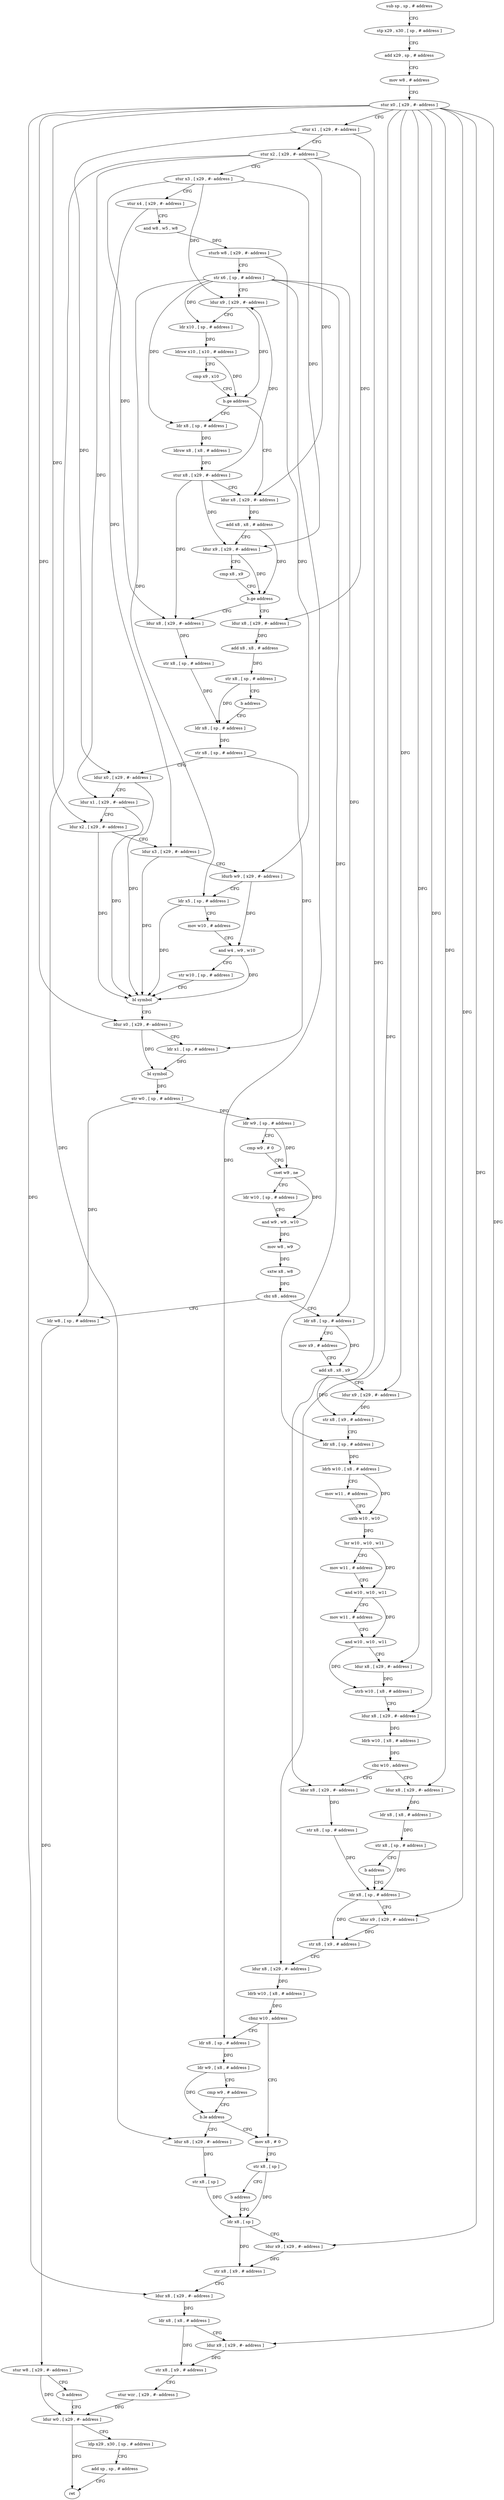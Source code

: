 digraph "func" {
"4284840" [label = "sub sp , sp , # address" ]
"4284844" [label = "stp x29 , x30 , [ sp , # address ]" ]
"4284848" [label = "add x29 , sp , # address" ]
"4284852" [label = "mov w8 , # address" ]
"4284856" [label = "stur x0 , [ x29 , #- address ]" ]
"4284860" [label = "stur x1 , [ x29 , #- address ]" ]
"4284864" [label = "stur x2 , [ x29 , #- address ]" ]
"4284868" [label = "stur x3 , [ x29 , #- address ]" ]
"4284872" [label = "stur x4 , [ x29 , #- address ]" ]
"4284876" [label = "and w8 , w5 , w8" ]
"4284880" [label = "sturb w8 , [ x29 , #- address ]" ]
"4284884" [label = "str x6 , [ sp , # address ]" ]
"4284888" [label = "ldur x9 , [ x29 , #- address ]" ]
"4284892" [label = "ldr x10 , [ sp , # address ]" ]
"4284896" [label = "ldrsw x10 , [ x10 , # address ]" ]
"4284900" [label = "cmp x9 , x10" ]
"4284904" [label = "b.ge address" ]
"4284920" [label = "ldur x8 , [ x29 , #- address ]" ]
"4284908" [label = "ldr x8 , [ sp , # address ]" ]
"4284924" [label = "add x8 , x8 , # address" ]
"4284928" [label = "ldur x9 , [ x29 , #- address ]" ]
"4284932" [label = "cmp x8 , x9" ]
"4284936" [label = "b.ge address" ]
"4284956" [label = "ldur x8 , [ x29 , #- address ]" ]
"4284940" [label = "ldur x8 , [ x29 , #- address ]" ]
"4284912" [label = "ldrsw x8 , [ x8 , # address ]" ]
"4284916" [label = "stur x8 , [ x29 , #- address ]" ]
"4284960" [label = "str x8 , [ sp , # address ]" ]
"4284964" [label = "ldr x8 , [ sp , # address ]" ]
"4284944" [label = "add x8 , x8 , # address" ]
"4284948" [label = "str x8 , [ sp , # address ]" ]
"4284952" [label = "b address" ]
"4285072" [label = "ldr x8 , [ sp , # address ]" ]
"4285076" [label = "mov x9 , # address" ]
"4285080" [label = "add x8 , x8 , x9" ]
"4285084" [label = "ldur x9 , [ x29 , #- address ]" ]
"4285088" [label = "str x8 , [ x9 , # address ]" ]
"4285092" [label = "ldr x8 , [ sp , # address ]" ]
"4285096" [label = "ldrb w10 , [ x8 , # address ]" ]
"4285100" [label = "mov w11 , # address" ]
"4285104" [label = "uxtb w10 , w10" ]
"4285108" [label = "lsr w10 , w10 , w11" ]
"4285112" [label = "mov w11 , # address" ]
"4285116" [label = "and w10 , w10 , w11" ]
"4285120" [label = "mov w11 , # address" ]
"4285124" [label = "and w10 , w10 , w11" ]
"4285128" [label = "ldur x8 , [ x29 , #- address ]" ]
"4285132" [label = "strb w10 , [ x8 , # address ]" ]
"4285136" [label = "ldur x8 , [ x29 , #- address ]" ]
"4285140" [label = "ldrb w10 , [ x8 , # address ]" ]
"4285144" [label = "cbz w10 , address" ]
"4285164" [label = "ldur x8 , [ x29 , #- address ]" ]
"4285148" [label = "ldur x8 , [ x29 , #- address ]" ]
"4285060" [label = "ldr w8 , [ sp , # address ]" ]
"4285064" [label = "stur w8 , [ x29 , #- address ]" ]
"4285068" [label = "b address" ]
"4285264" [label = "ldur w0 , [ x29 , #- address ]" ]
"4284968" [label = "str x8 , [ sp , # address ]" ]
"4284972" [label = "ldur x0 , [ x29 , #- address ]" ]
"4284976" [label = "ldur x1 , [ x29 , #- address ]" ]
"4284980" [label = "ldur x2 , [ x29 , #- address ]" ]
"4284984" [label = "ldur x3 , [ x29 , #- address ]" ]
"4284988" [label = "ldurb w9 , [ x29 , #- address ]" ]
"4284992" [label = "ldr x5 , [ sp , # address ]" ]
"4284996" [label = "mov w10 , # address" ]
"4285000" [label = "and w4 , w9 , w10" ]
"4285004" [label = "str w10 , [ sp , # address ]" ]
"4285008" [label = "bl symbol" ]
"4285012" [label = "ldur x0 , [ x29 , #- address ]" ]
"4285016" [label = "ldr x1 , [ sp , # address ]" ]
"4285020" [label = "bl symbol" ]
"4285024" [label = "str w0 , [ sp , # address ]" ]
"4285028" [label = "ldr w9 , [ sp , # address ]" ]
"4285032" [label = "cmp w9 , # 0" ]
"4285036" [label = "cset w9 , ne" ]
"4285040" [label = "ldr w10 , [ sp , # address ]" ]
"4285044" [label = "and w9 , w9 , w10" ]
"4285048" [label = "mov w8 , w9" ]
"4285052" [label = "sxtw x8 , w8" ]
"4285056" [label = "cbz x8 , address" ]
"4285168" [label = "str x8 , [ sp , # address ]" ]
"4285172" [label = "ldr x8 , [ sp , # address ]" ]
"4285152" [label = "ldr x8 , [ x8 , # address ]" ]
"4285156" [label = "str x8 , [ sp , # address ]" ]
"4285160" [label = "b address" ]
"4285268" [label = "ldp x29 , x30 , [ sp , # address ]" ]
"4285272" [label = "add sp , sp , # address" ]
"4285276" [label = "ret" ]
"4285212" [label = "mov x8 , # 0" ]
"4285216" [label = "str x8 , [ sp ]" ]
"4285220" [label = "b address" ]
"4285232" [label = "ldr x8 , [ sp ]" ]
"4285196" [label = "ldr x8 , [ sp , # address ]" ]
"4285200" [label = "ldr w9 , [ x8 , # address ]" ]
"4285204" [label = "cmp w9 , # address" ]
"4285208" [label = "b.le address" ]
"4285224" [label = "ldur x8 , [ x29 , #- address ]" ]
"4285176" [label = "ldur x9 , [ x29 , #- address ]" ]
"4285180" [label = "str x8 , [ x9 , # address ]" ]
"4285184" [label = "ldur x8 , [ x29 , #- address ]" ]
"4285188" [label = "ldrb w10 , [ x8 , # address ]" ]
"4285192" [label = "cbnz w10 , address" ]
"4285236" [label = "ldur x9 , [ x29 , #- address ]" ]
"4285240" [label = "str x8 , [ x9 , # address ]" ]
"4285244" [label = "ldur x8 , [ x29 , #- address ]" ]
"4285248" [label = "ldr x8 , [ x8 , # address ]" ]
"4285252" [label = "ldur x9 , [ x29 , #- address ]" ]
"4285256" [label = "str x8 , [ x9 , # address ]" ]
"4285260" [label = "stur wzr , [ x29 , #- address ]" ]
"4285228" [label = "str x8 , [ sp ]" ]
"4284840" -> "4284844" [ label = "CFG" ]
"4284844" -> "4284848" [ label = "CFG" ]
"4284848" -> "4284852" [ label = "CFG" ]
"4284852" -> "4284856" [ label = "CFG" ]
"4284856" -> "4284860" [ label = "CFG" ]
"4284856" -> "4284980" [ label = "DFG" ]
"4284856" -> "4285012" [ label = "DFG" ]
"4284856" -> "4285084" [ label = "DFG" ]
"4284856" -> "4285128" [ label = "DFG" ]
"4284856" -> "4285136" [ label = "DFG" ]
"4284856" -> "4285148" [ label = "DFG" ]
"4284856" -> "4285176" [ label = "DFG" ]
"4284856" -> "4285184" [ label = "DFG" ]
"4284856" -> "4285236" [ label = "DFG" ]
"4284856" -> "4285244" [ label = "DFG" ]
"4284856" -> "4285252" [ label = "DFG" ]
"4284860" -> "4284864" [ label = "CFG" ]
"4284860" -> "4284972" [ label = "DFG" ]
"4284860" -> "4285164" [ label = "DFG" ]
"4284864" -> "4284868" [ label = "CFG" ]
"4284864" -> "4284920" [ label = "DFG" ]
"4284864" -> "4284940" [ label = "DFG" ]
"4284864" -> "4284976" [ label = "DFG" ]
"4284864" -> "4285224" [ label = "DFG" ]
"4284868" -> "4284872" [ label = "CFG" ]
"4284868" -> "4284888" [ label = "DFG" ]
"4284868" -> "4284928" [ label = "DFG" ]
"4284868" -> "4284956" [ label = "DFG" ]
"4284872" -> "4284876" [ label = "CFG" ]
"4284872" -> "4284984" [ label = "DFG" ]
"4284876" -> "4284880" [ label = "DFG" ]
"4284880" -> "4284884" [ label = "CFG" ]
"4284880" -> "4284988" [ label = "DFG" ]
"4284884" -> "4284888" [ label = "CFG" ]
"4284884" -> "4284892" [ label = "DFG" ]
"4284884" -> "4284908" [ label = "DFG" ]
"4284884" -> "4284992" [ label = "DFG" ]
"4284884" -> "4285072" [ label = "DFG" ]
"4284884" -> "4285092" [ label = "DFG" ]
"4284884" -> "4285196" [ label = "DFG" ]
"4284888" -> "4284892" [ label = "CFG" ]
"4284888" -> "4284904" [ label = "DFG" ]
"4284892" -> "4284896" [ label = "DFG" ]
"4284896" -> "4284900" [ label = "CFG" ]
"4284896" -> "4284904" [ label = "DFG" ]
"4284900" -> "4284904" [ label = "CFG" ]
"4284904" -> "4284920" [ label = "CFG" ]
"4284904" -> "4284908" [ label = "CFG" ]
"4284920" -> "4284924" [ label = "DFG" ]
"4284908" -> "4284912" [ label = "DFG" ]
"4284924" -> "4284928" [ label = "CFG" ]
"4284924" -> "4284936" [ label = "DFG" ]
"4284928" -> "4284932" [ label = "CFG" ]
"4284928" -> "4284936" [ label = "DFG" ]
"4284932" -> "4284936" [ label = "CFG" ]
"4284936" -> "4284956" [ label = "CFG" ]
"4284936" -> "4284940" [ label = "CFG" ]
"4284956" -> "4284960" [ label = "DFG" ]
"4284940" -> "4284944" [ label = "DFG" ]
"4284912" -> "4284916" [ label = "DFG" ]
"4284916" -> "4284920" [ label = "CFG" ]
"4284916" -> "4284888" [ label = "DFG" ]
"4284916" -> "4284928" [ label = "DFG" ]
"4284916" -> "4284956" [ label = "DFG" ]
"4284960" -> "4284964" [ label = "DFG" ]
"4284964" -> "4284968" [ label = "DFG" ]
"4284944" -> "4284948" [ label = "DFG" ]
"4284948" -> "4284952" [ label = "CFG" ]
"4284948" -> "4284964" [ label = "DFG" ]
"4284952" -> "4284964" [ label = "CFG" ]
"4285072" -> "4285076" [ label = "CFG" ]
"4285072" -> "4285080" [ label = "DFG" ]
"4285076" -> "4285080" [ label = "CFG" ]
"4285080" -> "4285084" [ label = "CFG" ]
"4285080" -> "4285088" [ label = "DFG" ]
"4285084" -> "4285088" [ label = "DFG" ]
"4285088" -> "4285092" [ label = "CFG" ]
"4285092" -> "4285096" [ label = "DFG" ]
"4285096" -> "4285100" [ label = "CFG" ]
"4285096" -> "4285104" [ label = "DFG" ]
"4285100" -> "4285104" [ label = "CFG" ]
"4285104" -> "4285108" [ label = "DFG" ]
"4285108" -> "4285112" [ label = "CFG" ]
"4285108" -> "4285116" [ label = "DFG" ]
"4285112" -> "4285116" [ label = "CFG" ]
"4285116" -> "4285120" [ label = "CFG" ]
"4285116" -> "4285124" [ label = "DFG" ]
"4285120" -> "4285124" [ label = "CFG" ]
"4285124" -> "4285128" [ label = "CFG" ]
"4285124" -> "4285132" [ label = "DFG" ]
"4285128" -> "4285132" [ label = "DFG" ]
"4285132" -> "4285136" [ label = "CFG" ]
"4285136" -> "4285140" [ label = "DFG" ]
"4285140" -> "4285144" [ label = "DFG" ]
"4285144" -> "4285164" [ label = "CFG" ]
"4285144" -> "4285148" [ label = "CFG" ]
"4285164" -> "4285168" [ label = "DFG" ]
"4285148" -> "4285152" [ label = "DFG" ]
"4285060" -> "4285064" [ label = "DFG" ]
"4285064" -> "4285068" [ label = "CFG" ]
"4285064" -> "4285264" [ label = "DFG" ]
"4285068" -> "4285264" [ label = "CFG" ]
"4285264" -> "4285268" [ label = "CFG" ]
"4285264" -> "4285276" [ label = "DFG" ]
"4284968" -> "4284972" [ label = "CFG" ]
"4284968" -> "4285016" [ label = "DFG" ]
"4284972" -> "4284976" [ label = "CFG" ]
"4284972" -> "4285008" [ label = "DFG" ]
"4284976" -> "4284980" [ label = "CFG" ]
"4284976" -> "4285008" [ label = "DFG" ]
"4284980" -> "4284984" [ label = "CFG" ]
"4284980" -> "4285008" [ label = "DFG" ]
"4284984" -> "4284988" [ label = "CFG" ]
"4284984" -> "4285008" [ label = "DFG" ]
"4284988" -> "4284992" [ label = "CFG" ]
"4284988" -> "4285000" [ label = "DFG" ]
"4284992" -> "4284996" [ label = "CFG" ]
"4284992" -> "4285008" [ label = "DFG" ]
"4284996" -> "4285000" [ label = "CFG" ]
"4285000" -> "4285004" [ label = "CFG" ]
"4285000" -> "4285008" [ label = "DFG" ]
"4285004" -> "4285008" [ label = "CFG" ]
"4285008" -> "4285012" [ label = "CFG" ]
"4285012" -> "4285016" [ label = "CFG" ]
"4285012" -> "4285020" [ label = "DFG" ]
"4285016" -> "4285020" [ label = "DFG" ]
"4285020" -> "4285024" [ label = "DFG" ]
"4285024" -> "4285028" [ label = "DFG" ]
"4285024" -> "4285060" [ label = "DFG" ]
"4285028" -> "4285032" [ label = "CFG" ]
"4285028" -> "4285036" [ label = "DFG" ]
"4285032" -> "4285036" [ label = "CFG" ]
"4285036" -> "4285040" [ label = "CFG" ]
"4285036" -> "4285044" [ label = "DFG" ]
"4285040" -> "4285044" [ label = "CFG" ]
"4285044" -> "4285048" [ label = "DFG" ]
"4285048" -> "4285052" [ label = "DFG" ]
"4285052" -> "4285056" [ label = "DFG" ]
"4285056" -> "4285072" [ label = "CFG" ]
"4285056" -> "4285060" [ label = "CFG" ]
"4285168" -> "4285172" [ label = "DFG" ]
"4285172" -> "4285176" [ label = "CFG" ]
"4285172" -> "4285180" [ label = "DFG" ]
"4285152" -> "4285156" [ label = "DFG" ]
"4285156" -> "4285160" [ label = "CFG" ]
"4285156" -> "4285172" [ label = "DFG" ]
"4285160" -> "4285172" [ label = "CFG" ]
"4285268" -> "4285272" [ label = "CFG" ]
"4285272" -> "4285276" [ label = "CFG" ]
"4285212" -> "4285216" [ label = "CFG" ]
"4285216" -> "4285220" [ label = "CFG" ]
"4285216" -> "4285232" [ label = "DFG" ]
"4285220" -> "4285232" [ label = "CFG" ]
"4285232" -> "4285236" [ label = "CFG" ]
"4285232" -> "4285240" [ label = "DFG" ]
"4285196" -> "4285200" [ label = "DFG" ]
"4285200" -> "4285204" [ label = "CFG" ]
"4285200" -> "4285208" [ label = "DFG" ]
"4285204" -> "4285208" [ label = "CFG" ]
"4285208" -> "4285224" [ label = "CFG" ]
"4285208" -> "4285212" [ label = "CFG" ]
"4285224" -> "4285228" [ label = "DFG" ]
"4285176" -> "4285180" [ label = "DFG" ]
"4285180" -> "4285184" [ label = "CFG" ]
"4285184" -> "4285188" [ label = "DFG" ]
"4285188" -> "4285192" [ label = "DFG" ]
"4285192" -> "4285212" [ label = "CFG" ]
"4285192" -> "4285196" [ label = "CFG" ]
"4285236" -> "4285240" [ label = "DFG" ]
"4285240" -> "4285244" [ label = "CFG" ]
"4285244" -> "4285248" [ label = "DFG" ]
"4285248" -> "4285252" [ label = "CFG" ]
"4285248" -> "4285256" [ label = "DFG" ]
"4285252" -> "4285256" [ label = "DFG" ]
"4285256" -> "4285260" [ label = "CFG" ]
"4285260" -> "4285264" [ label = "DFG" ]
"4285228" -> "4285232" [ label = "DFG" ]
}
